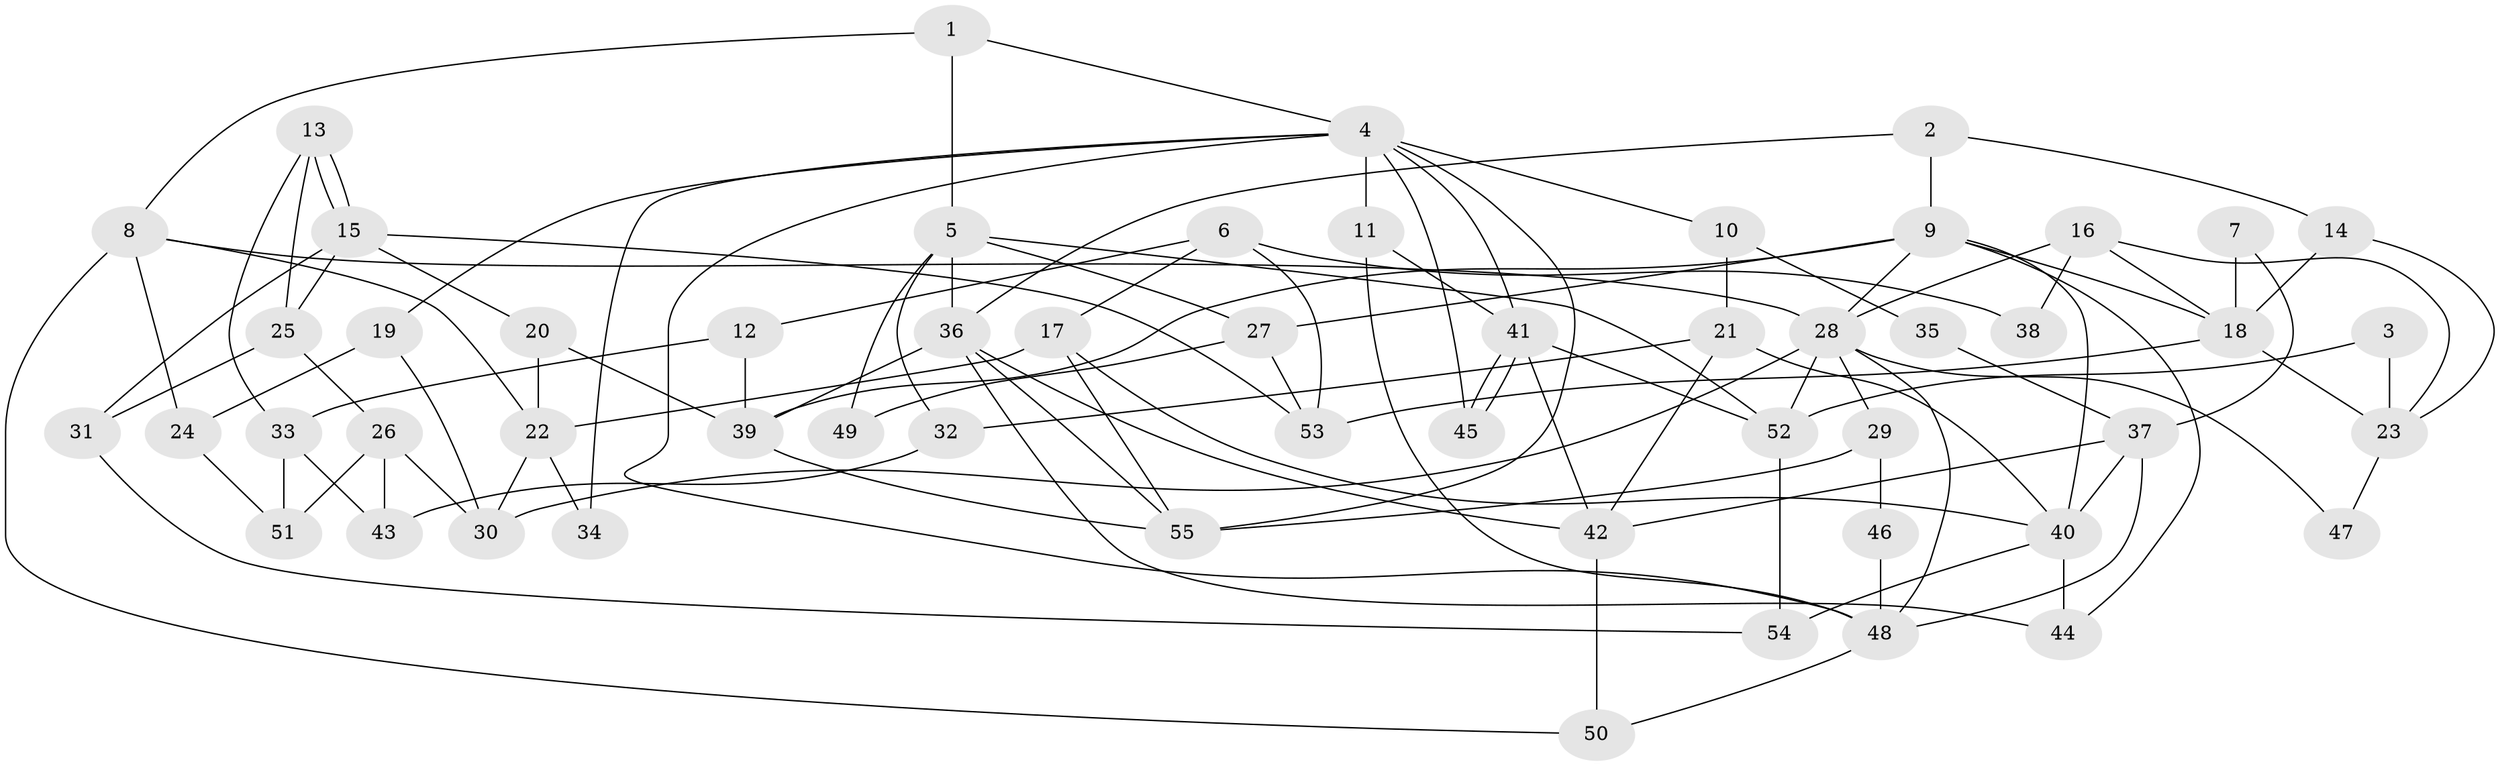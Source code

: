 // Generated by graph-tools (version 1.1) at 2025/11/02/27/25 16:11:20]
// undirected, 55 vertices, 110 edges
graph export_dot {
graph [start="1"]
  node [color=gray90,style=filled];
  1;
  2;
  3;
  4;
  5;
  6;
  7;
  8;
  9;
  10;
  11;
  12;
  13;
  14;
  15;
  16;
  17;
  18;
  19;
  20;
  21;
  22;
  23;
  24;
  25;
  26;
  27;
  28;
  29;
  30;
  31;
  32;
  33;
  34;
  35;
  36;
  37;
  38;
  39;
  40;
  41;
  42;
  43;
  44;
  45;
  46;
  47;
  48;
  49;
  50;
  51;
  52;
  53;
  54;
  55;
  1 -- 5;
  1 -- 8;
  1 -- 4;
  2 -- 9;
  2 -- 36;
  2 -- 14;
  3 -- 52;
  3 -- 23;
  4 -- 19;
  4 -- 10;
  4 -- 11;
  4 -- 34;
  4 -- 41;
  4 -- 45;
  4 -- 48;
  4 -- 55;
  5 -- 27;
  5 -- 52;
  5 -- 32;
  5 -- 36;
  5 -- 49;
  6 -- 17;
  6 -- 53;
  6 -- 12;
  6 -- 38;
  7 -- 37;
  7 -- 18;
  8 -- 28;
  8 -- 50;
  8 -- 22;
  8 -- 24;
  9 -- 39;
  9 -- 40;
  9 -- 18;
  9 -- 27;
  9 -- 28;
  9 -- 44;
  10 -- 21;
  10 -- 35;
  11 -- 41;
  11 -- 48;
  12 -- 39;
  12 -- 33;
  13 -- 15;
  13 -- 15;
  13 -- 33;
  13 -- 25;
  14 -- 23;
  14 -- 18;
  15 -- 20;
  15 -- 25;
  15 -- 31;
  15 -- 53;
  16 -- 28;
  16 -- 18;
  16 -- 23;
  16 -- 38;
  17 -- 40;
  17 -- 55;
  17 -- 22;
  18 -- 23;
  18 -- 53;
  19 -- 24;
  19 -- 30;
  20 -- 22;
  20 -- 39;
  21 -- 42;
  21 -- 40;
  21 -- 32;
  22 -- 30;
  22 -- 34;
  23 -- 47;
  24 -- 51;
  25 -- 26;
  25 -- 31;
  26 -- 30;
  26 -- 43;
  26 -- 51;
  27 -- 53;
  27 -- 49;
  28 -- 48;
  28 -- 29;
  28 -- 30;
  28 -- 47;
  28 -- 52;
  29 -- 55;
  29 -- 46;
  31 -- 54;
  32 -- 43;
  33 -- 43;
  33 -- 51;
  35 -- 37;
  36 -- 42;
  36 -- 39;
  36 -- 44;
  36 -- 55;
  37 -- 40;
  37 -- 48;
  37 -- 42;
  39 -- 55;
  40 -- 44;
  40 -- 54;
  41 -- 45;
  41 -- 45;
  41 -- 42;
  41 -- 52;
  42 -- 50;
  46 -- 48;
  48 -- 50;
  52 -- 54;
}

